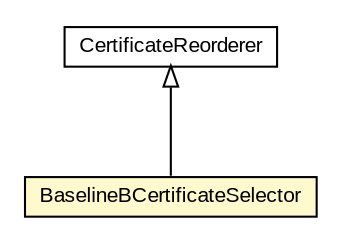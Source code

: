 #!/usr/local/bin/dot
#
# Class diagram 
# Generated by UMLGraph version R5_6-24-gf6e263 (http://www.umlgraph.org/)
#

digraph G {
	edge [fontname="arial",fontsize=10,labelfontname="arial",labelfontsize=10];
	node [fontname="arial",fontsize=10,shape=plaintext];
	nodesep=0.25;
	ranksep=0.5;
	// eu.europa.esig.dss.CertificateReorderer
	c176442 [label=<<table title="eu.europa.esig.dss.CertificateReorderer" border="0" cellborder="1" cellspacing="0" cellpadding="2" port="p" href="../CertificateReorderer.html">
		<tr><td><table border="0" cellspacing="0" cellpadding="1">
<tr><td align="center" balign="center"> CertificateReorderer </td></tr>
		</table></td></tr>
		</table>>, URL="../CertificateReorderer.html", fontname="arial", fontcolor="black", fontsize=10.0];
	// eu.europa.esig.dss.signature.BaselineBCertificateSelector
	c176513 [label=<<table title="eu.europa.esig.dss.signature.BaselineBCertificateSelector" border="0" cellborder="1" cellspacing="0" cellpadding="2" port="p" bgcolor="lemonChiffon" href="./BaselineBCertificateSelector.html">
		<tr><td><table border="0" cellspacing="0" cellpadding="1">
<tr><td align="center" balign="center"> BaselineBCertificateSelector </td></tr>
		</table></td></tr>
		</table>>, URL="./BaselineBCertificateSelector.html", fontname="arial", fontcolor="black", fontsize=10.0];
	//eu.europa.esig.dss.signature.BaselineBCertificateSelector extends eu.europa.esig.dss.CertificateReorderer
	c176442:p -> c176513:p [dir=back,arrowtail=empty];
}


